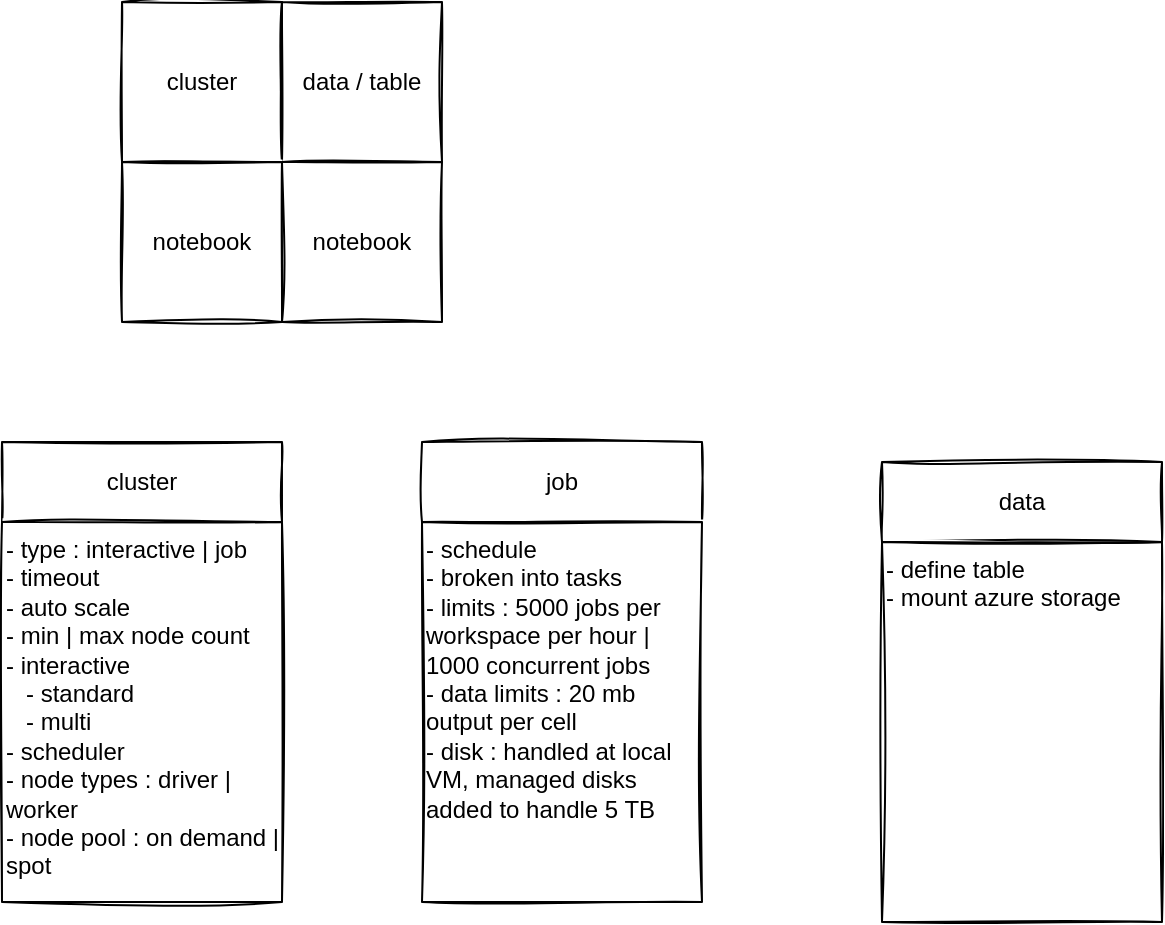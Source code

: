 <mxfile>
    <diagram id="Sc1k66tIM_g0Jl0PF19m" name="Page-1">
        <mxGraphModel dx="959" dy="540" grid="1" gridSize="10" guides="1" tooltips="1" connect="1" arrows="1" fold="1" page="1" pageScale="1" pageWidth="850" pageHeight="1100" math="0" shadow="0">
            <root>
                <mxCell id="0"/>
                <mxCell id="1" parent="0"/>
                <mxCell id="2" value="cluster" style="whiteSpace=wrap;html=1;aspect=fixed;sketch=1;" vertex="1" parent="1">
                    <mxGeometry x="80" y="150" width="80" height="80" as="geometry"/>
                </mxCell>
                <mxCell id="10" value="" style="group;sketch=1;dashed=1;" vertex="1" connectable="0" parent="1">
                    <mxGeometry x="20" y="370" width="140" height="230" as="geometry"/>
                </mxCell>
                <mxCell id="8" value="cluster" style="whiteSpace=wrap;html=1;sketch=1;" vertex="1" parent="10">
                    <mxGeometry width="140" height="40" as="geometry"/>
                </mxCell>
                <mxCell id="9" value="&lt;span&gt;- type : interactive | job&lt;/span&gt;&lt;br&gt;&lt;span&gt;- timeout&lt;/span&gt;&lt;br&gt;&lt;span&gt;- auto scale&lt;br&gt;- min | max node count&lt;br&gt;- interactive&amp;nbsp;&lt;br&gt;&amp;nbsp; &amp;nbsp;- standard&amp;nbsp;&lt;br&gt;&amp;nbsp; &amp;nbsp;- multi&amp;nbsp;&lt;br&gt;- scheduler&lt;br&gt;- node types : driver | worker&lt;br&gt;- node pool : on demand | spot&lt;br&gt;&lt;/span&gt;" style="whiteSpace=wrap;html=1;align=left;horizontal=1;verticalAlign=top;sketch=1;" vertex="1" parent="10">
                    <mxGeometry y="40" width="140" height="190" as="geometry"/>
                </mxCell>
                <mxCell id="11" value="data / table" style="whiteSpace=wrap;html=1;aspect=fixed;sketch=1;" vertex="1" parent="1">
                    <mxGeometry x="160" y="150" width="80" height="80" as="geometry"/>
                </mxCell>
                <mxCell id="12" value="notebook" style="whiteSpace=wrap;html=1;aspect=fixed;sketch=1;" vertex="1" parent="1">
                    <mxGeometry x="80" y="230" width="80" height="80" as="geometry"/>
                </mxCell>
                <mxCell id="13" value="notebook" style="whiteSpace=wrap;html=1;aspect=fixed;sketch=1;" vertex="1" parent="1">
                    <mxGeometry x="160" y="230" width="80" height="80" as="geometry"/>
                </mxCell>
                <mxCell id="14" value="" style="group;sketch=1;dashed=1;" vertex="1" connectable="0" parent="1">
                    <mxGeometry x="460" y="380" width="140" height="230" as="geometry"/>
                </mxCell>
                <mxCell id="15" value="data" style="whiteSpace=wrap;html=1;sketch=1;" vertex="1" parent="14">
                    <mxGeometry width="140" height="40" as="geometry"/>
                </mxCell>
                <mxCell id="16" value="&lt;span&gt;- define table&lt;br&gt;- mount azure storage&amp;nbsp;&lt;br&gt;&lt;/span&gt;" style="whiteSpace=wrap;html=1;align=left;horizontal=1;verticalAlign=top;sketch=1;" vertex="1" parent="14">
                    <mxGeometry y="40" width="140" height="190" as="geometry"/>
                </mxCell>
                <mxCell id="17" value="" style="group;sketch=1;dashed=1;" vertex="1" connectable="0" parent="1">
                    <mxGeometry x="230" y="370" width="140" height="230" as="geometry"/>
                </mxCell>
                <mxCell id="18" value="job" style="whiteSpace=wrap;html=1;sketch=1;" vertex="1" parent="17">
                    <mxGeometry width="140" height="40" as="geometry"/>
                </mxCell>
                <mxCell id="19" value="&lt;span&gt;- schedule&lt;br&gt;- broken into tasks&lt;br&gt;&lt;/span&gt;&lt;span&gt;- limits : 5000 jobs per workspace per hour | 1000 concurrent jobs&lt;br&gt;- data limits : 20 mb output per cell&lt;br&gt;- disk : handled at local VM, managed disks added to handle 5 TB&lt;br&gt;&lt;/span&gt;" style="whiteSpace=wrap;html=1;align=left;horizontal=1;verticalAlign=top;sketch=1;" vertex="1" parent="17">
                    <mxGeometry y="40" width="140" height="190" as="geometry"/>
                </mxCell>
            </root>
        </mxGraphModel>
    </diagram>
</mxfile>